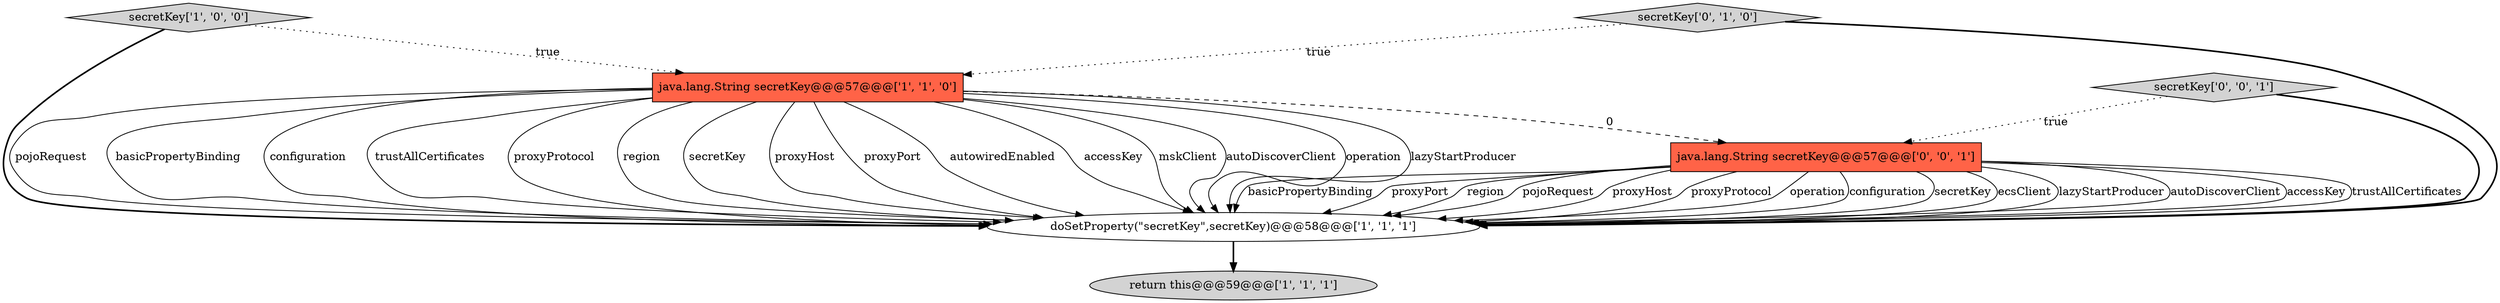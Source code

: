 digraph {
1 [style = filled, label = "secretKey['1', '0', '0']", fillcolor = lightgray, shape = diamond image = "AAA0AAABBB1BBB"];
2 [style = filled, label = "return this@@@59@@@['1', '1', '1']", fillcolor = lightgray, shape = ellipse image = "AAA0AAABBB1BBB"];
6 [style = filled, label = "secretKey['0', '0', '1']", fillcolor = lightgray, shape = diamond image = "AAA0AAABBB3BBB"];
0 [style = filled, label = "doSetProperty(\"secretKey\",secretKey)@@@58@@@['1', '1', '1']", fillcolor = white, shape = ellipse image = "AAA0AAABBB1BBB"];
5 [style = filled, label = "java.lang.String secretKey@@@57@@@['0', '0', '1']", fillcolor = tomato, shape = box image = "AAA0AAABBB3BBB"];
4 [style = filled, label = "secretKey['0', '1', '0']", fillcolor = lightgray, shape = diamond image = "AAA0AAABBB2BBB"];
3 [style = filled, label = "java.lang.String secretKey@@@57@@@['1', '1', '0']", fillcolor = tomato, shape = box image = "AAA0AAABBB1BBB"];
3->5 [style = dashed, label="0"];
5->0 [style = solid, label="basicPropertyBinding"];
3->0 [style = solid, label="pojoRequest"];
3->0 [style = solid, label="basicPropertyBinding"];
5->0 [style = solid, label="proxyPort"];
3->0 [style = solid, label="configuration"];
3->0 [style = solid, label="trustAllCertificates"];
3->0 [style = solid, label="proxyProtocol"];
5->0 [style = solid, label="region"];
3->0 [style = solid, label="region"];
0->2 [style = bold, label=""];
5->0 [style = solid, label="pojoRequest"];
5->0 [style = solid, label="proxyHost"];
6->0 [style = bold, label=""];
5->0 [style = solid, label="proxyProtocol"];
1->0 [style = bold, label=""];
3->0 [style = solid, label="secretKey"];
3->0 [style = solid, label="proxyHost"];
4->0 [style = bold, label=""];
1->3 [style = dotted, label="true"];
3->0 [style = solid, label="proxyPort"];
5->0 [style = solid, label="operation"];
4->3 [style = dotted, label="true"];
3->0 [style = solid, label="autowiredEnabled"];
3->0 [style = solid, label="accessKey"];
5->0 [style = solid, label="configuration"];
5->0 [style = solid, label="secretKey"];
5->0 [style = solid, label="ecsClient"];
5->0 [style = solid, label="lazyStartProducer"];
3->0 [style = solid, label="mskClient"];
3->0 [style = solid, label="autoDiscoverClient"];
3->0 [style = solid, label="operation"];
3->0 [style = solid, label="lazyStartProducer"];
5->0 [style = solid, label="autoDiscoverClient"];
5->0 [style = solid, label="accessKey"];
6->5 [style = dotted, label="true"];
5->0 [style = solid, label="trustAllCertificates"];
}
